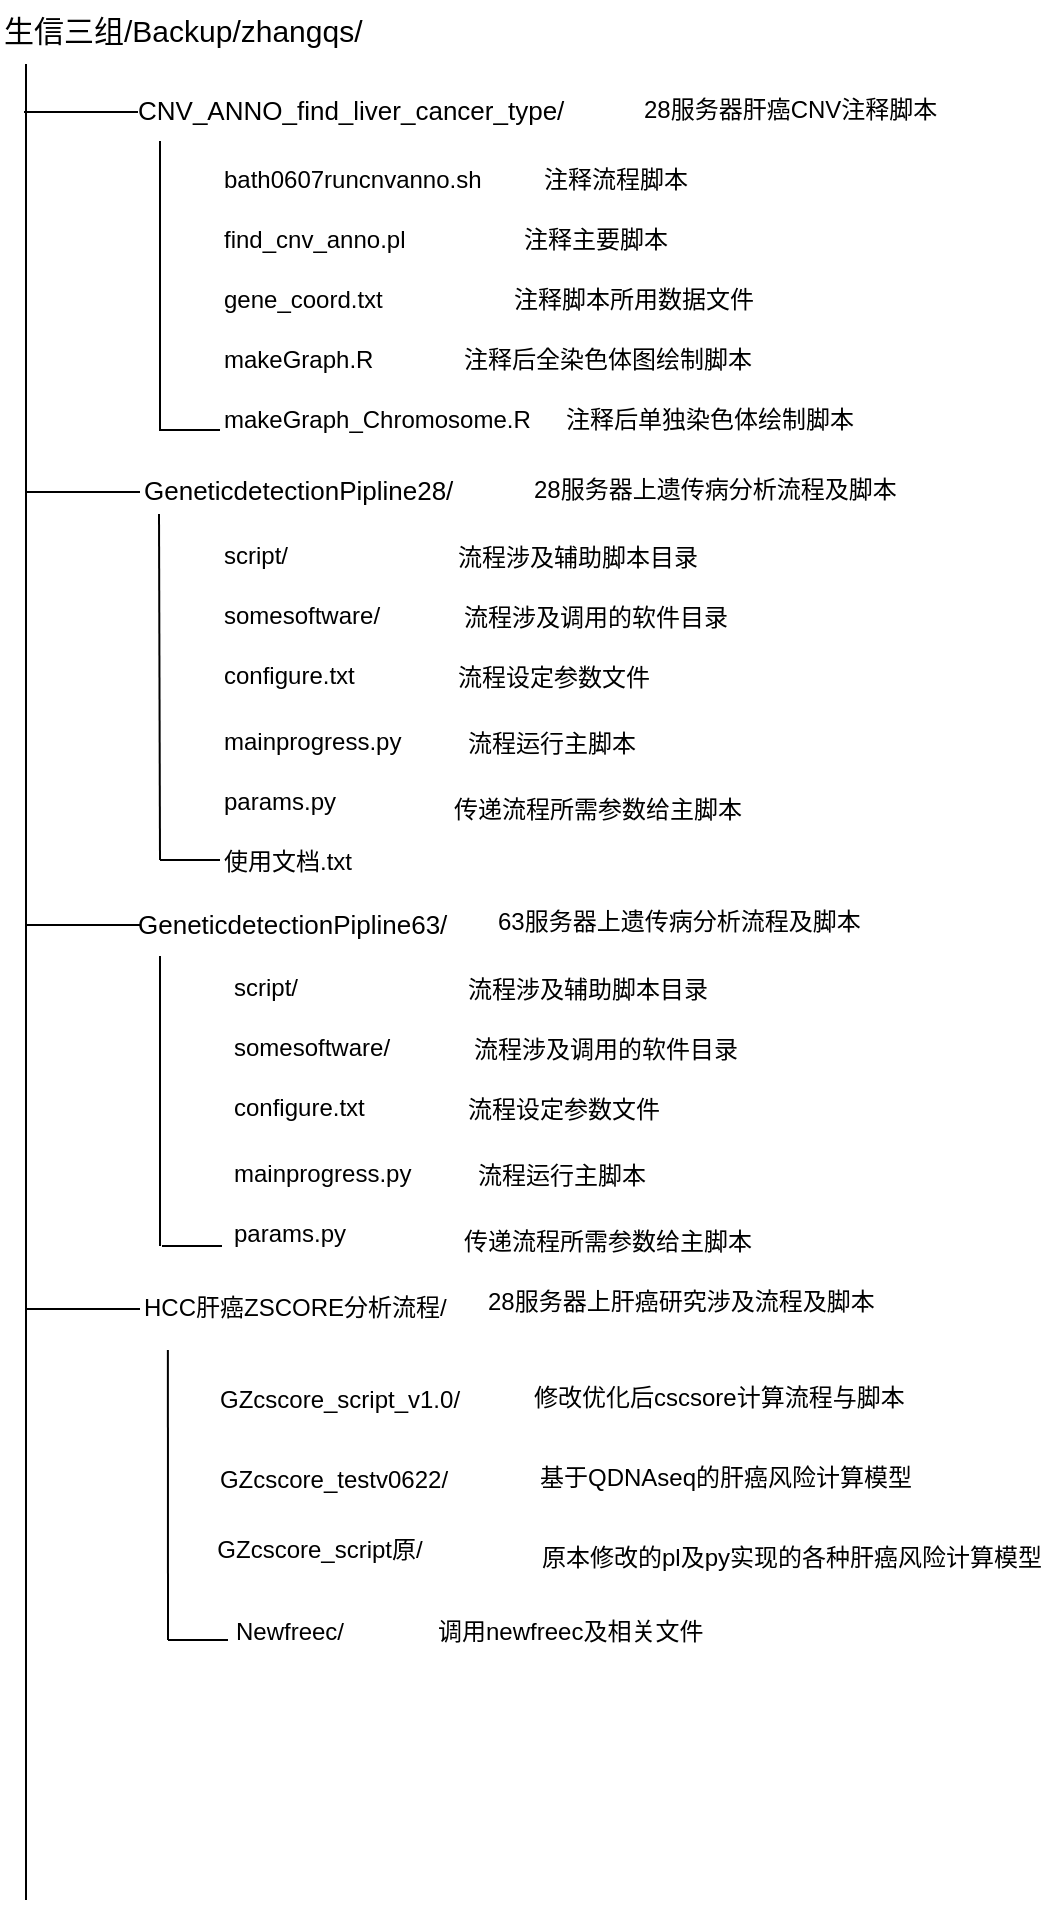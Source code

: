 <mxfile version="10.8.9" type="github"><diagram id="uSwHeNnN7k_FUcRtIJBM" name="Page-1"><mxGraphModel dx="1098" dy="562" grid="1" gridSize="10" guides="1" tooltips="1" connect="1" arrows="1" fold="1" page="1" pageScale="1" pageWidth="583" pageHeight="413" math="0" shadow="0"><root><mxCell id="0"/><mxCell id="1" parent="0"/><mxCell id="jwFbUUHp2pP8ieXxaINL-1" value="&lt;font style=&quot;font-size: 15px&quot;&gt;生信三组/Backup/zhangqs/&lt;/font&gt;" style="text;html=1;" vertex="1" parent="1"><mxGeometry x="10" y="10" width="170" height="30" as="geometry"/></mxCell><mxCell id="jwFbUUHp2pP8ieXxaINL-2" value="&lt;font style=&quot;font-size: 13px&quot;&gt;CNV_ANNO_find_liver_cancer_type/&lt;/font&gt;" style="text;html=1;" vertex="1" parent="1"><mxGeometry x="77" y="50.5" width="220" height="30" as="geometry"/></mxCell><mxCell id="jwFbUUHp2pP8ieXxaINL-3" value="28服务器肝癌CNV注释脚本" style="text;html=1;" vertex="1" parent="1"><mxGeometry x="330" y="51" width="170" height="30" as="geometry"/></mxCell><mxCell id="jwFbUUHp2pP8ieXxaINL-4" value="bath0607runcnvanno.sh" style="text;html=1;" vertex="1" parent="1"><mxGeometry x="120" y="86" width="150" height="30" as="geometry"/></mxCell><mxCell id="jwFbUUHp2pP8ieXxaINL-5" value="find_cnv_anno.pl" style="text;html=1;" vertex="1" parent="1"><mxGeometry x="120" y="116" width="120" height="30" as="geometry"/></mxCell><mxCell id="jwFbUUHp2pP8ieXxaINL-6" value="gene_coord.txt" style="text;html=1;" vertex="1" parent="1"><mxGeometry x="120" y="146" width="100" height="30" as="geometry"/></mxCell><mxCell id="jwFbUUHp2pP8ieXxaINL-7" value="makeGraph.R" style="text;html=1;" vertex="1" parent="1"><mxGeometry x="120" y="176" width="100" height="30" as="geometry"/></mxCell><mxCell id="jwFbUUHp2pP8ieXxaINL-8" value="makeGraph_Chromosome.R" style="text;html=1;" vertex="1" parent="1"><mxGeometry x="120" y="206" width="180" height="30" as="geometry"/></mxCell><mxCell id="jwFbUUHp2pP8ieXxaINL-9" value="&lt;font style=&quot;font-size: 13px&quot;&gt;GeneticdetectionPipline28/&lt;/font&gt;" style="text;html=1;" vertex="1" parent="1"><mxGeometry x="80" y="241" width="160" height="30" as="geometry"/></mxCell><mxCell id="jwFbUUHp2pP8ieXxaINL-10" value="script/" style="text;html=1;" vertex="1" parent="1"><mxGeometry x="120" y="274" width="60" height="30" as="geometry"/></mxCell><mxCell id="jwFbUUHp2pP8ieXxaINL-11" value="somesoftware/" style="text;html=1;" vertex="1" parent="1"><mxGeometry x="120" y="304" width="100" height="30" as="geometry"/></mxCell><mxCell id="jwFbUUHp2pP8ieXxaINL-12" value="configure.txt" style="text;html=1;" vertex="1" parent="1"><mxGeometry x="120" y="334" width="90" height="30" as="geometry"/></mxCell><mxCell id="jwFbUUHp2pP8ieXxaINL-13" value="mainprogress.py" style="text;html=1;" vertex="1" parent="1"><mxGeometry x="120" y="367" width="110" height="30" as="geometry"/></mxCell><mxCell id="jwFbUUHp2pP8ieXxaINL-14" value="params.py" style="text;html=1;" vertex="1" parent="1"><mxGeometry x="120" y="397" width="80" height="30" as="geometry"/></mxCell><mxCell id="jwFbUUHp2pP8ieXxaINL-15" value="使用文档.txt" style="text;html=1;" vertex="1" parent="1"><mxGeometry x="120" y="427" width="90" height="30" as="geometry"/></mxCell><mxCell id="jwFbUUHp2pP8ieXxaINL-16" value="&lt;font style=&quot;font-size: 13px&quot;&gt;GeneticdetectionPipline63/&lt;/font&gt;" style="text;html=1;" vertex="1" parent="1"><mxGeometry x="77" y="458" width="160" height="30" as="geometry"/></mxCell><mxCell id="jwFbUUHp2pP8ieXxaINL-17" value="HCC肝癌ZSCORE分析流程/" style="text;html=1;" vertex="1" parent="1"><mxGeometry x="80" y="650" width="170" height="30" as="geometry"/></mxCell><mxCell id="jwFbUUHp2pP8ieXxaINL-18" value="注释流程脚本" style="text;html=1;" vertex="1" parent="1"><mxGeometry x="280" y="86" width="100" height="30" as="geometry"/></mxCell><mxCell id="jwFbUUHp2pP8ieXxaINL-19" value="注释主要脚本" style="text;html=1;" vertex="1" parent="1"><mxGeometry x="270" y="116" width="100" height="30" as="geometry"/></mxCell><mxCell id="jwFbUUHp2pP8ieXxaINL-20" value="注释脚本所用数据文件" style="text;html=1;" vertex="1" parent="1"><mxGeometry x="265" y="146" width="130" height="30" as="geometry"/></mxCell><mxCell id="jwFbUUHp2pP8ieXxaINL-21" value="注释后全染色体图绘制脚本" style="text;html=1;" vertex="1" parent="1"><mxGeometry x="240" y="176" width="170" height="30" as="geometry"/></mxCell><mxCell id="jwFbUUHp2pP8ieXxaINL-22" value="注释后单独染色体绘制脚本" style="text;html=1;" vertex="1" parent="1"><mxGeometry x="291" y="206" width="170" height="30" as="geometry"/></mxCell><mxCell id="jwFbUUHp2pP8ieXxaINL-23" value="" style="endArrow=none;html=1;" edge="1" parent="1"><mxGeometry width="50" height="50" relative="1" as="geometry"><mxPoint x="23" y="42" as="sourcePoint"/><mxPoint x="23" y="960" as="targetPoint"/></mxGeometry></mxCell><mxCell id="jwFbUUHp2pP8ieXxaINL-24" value="28服务器上遗传病分析流程及脚本" style="text;html=1;" vertex="1" parent="1"><mxGeometry x="275" y="241" width="210" height="30" as="geometry"/></mxCell><mxCell id="jwFbUUHp2pP8ieXxaINL-25" value="流程涉及辅助脚本目录" style="text;html=1;" vertex="1" parent="1"><mxGeometry x="237" y="275" width="150" height="30" as="geometry"/></mxCell><mxCell id="jwFbUUHp2pP8ieXxaINL-26" value="流程涉及调用的软件目录" style="text;html=1;" vertex="1" parent="1"><mxGeometry x="240" y="305" width="160" height="30" as="geometry"/></mxCell><mxCell id="jwFbUUHp2pP8ieXxaINL-27" value="流程设定参数文件" style="text;html=1;" vertex="1" parent="1"><mxGeometry x="237" y="335" width="120" height="30" as="geometry"/></mxCell><mxCell id="jwFbUUHp2pP8ieXxaINL-28" value="流程运行主脚本" style="text;html=1;" vertex="1" parent="1"><mxGeometry x="242" y="368" width="110" height="30" as="geometry"/></mxCell><mxCell id="jwFbUUHp2pP8ieXxaINL-29" value="传递流程所需参数给主脚本" style="text;html=1;" vertex="1" parent="1"><mxGeometry x="235" y="401" width="170" height="30" as="geometry"/></mxCell><mxCell id="jwFbUUHp2pP8ieXxaINL-30" value="" style="endArrow=none;html=1;entryX=0;entryY=0.5;entryDx=0;entryDy=0;" edge="1" parent="1"><mxGeometry width="50" height="50" relative="1" as="geometry"><mxPoint x="22" y="66" as="sourcePoint"/><mxPoint x="79" y="66" as="targetPoint"/></mxGeometry></mxCell><mxCell id="jwFbUUHp2pP8ieXxaINL-31" value="" style="endArrow=none;html=1;entryX=0;entryY=0.5;entryDx=0;entryDy=0;" edge="1" parent="1"><mxGeometry width="50" height="50" relative="1" as="geometry"><mxPoint x="23" y="256" as="sourcePoint"/><mxPoint x="80" y="256" as="targetPoint"/></mxGeometry></mxCell><mxCell id="jwFbUUHp2pP8ieXxaINL-32" value="" style="endArrow=none;html=1;entryX=0;entryY=0.5;entryDx=0;entryDy=0;" edge="1" parent="1"><mxGeometry width="50" height="50" relative="1" as="geometry"><mxPoint x="23" y="472.5" as="sourcePoint"/><mxPoint x="80" y="472.5" as="targetPoint"/></mxGeometry></mxCell><mxCell id="jwFbUUHp2pP8ieXxaINL-33" value="script/" style="text;html=1;" vertex="1" parent="1"><mxGeometry x="125" y="490" width="60" height="30" as="geometry"/></mxCell><mxCell id="jwFbUUHp2pP8ieXxaINL-34" value="somesoftware/" style="text;html=1;" vertex="1" parent="1"><mxGeometry x="125" y="520" width="100" height="30" as="geometry"/></mxCell><mxCell id="jwFbUUHp2pP8ieXxaINL-35" value="configure.txt" style="text;html=1;" vertex="1" parent="1"><mxGeometry x="125" y="550" width="90" height="30" as="geometry"/></mxCell><mxCell id="jwFbUUHp2pP8ieXxaINL-36" value="mainprogress.py" style="text;html=1;" vertex="1" parent="1"><mxGeometry x="125" y="583" width="110" height="30" as="geometry"/></mxCell><mxCell id="jwFbUUHp2pP8ieXxaINL-37" value="params.py" style="text;html=1;" vertex="1" parent="1"><mxGeometry x="125" y="613" width="80" height="30" as="geometry"/></mxCell><mxCell id="jwFbUUHp2pP8ieXxaINL-38" value="流程涉及辅助脚本目录" style="text;html=1;" vertex="1" parent="1"><mxGeometry x="242" y="491" width="150" height="30" as="geometry"/></mxCell><mxCell id="jwFbUUHp2pP8ieXxaINL-39" value="流程涉及调用的软件目录" style="text;html=1;" vertex="1" parent="1"><mxGeometry x="245" y="521" width="160" height="30" as="geometry"/></mxCell><mxCell id="jwFbUUHp2pP8ieXxaINL-40" value="流程设定参数文件" style="text;html=1;" vertex="1" parent="1"><mxGeometry x="242" y="551" width="120" height="30" as="geometry"/></mxCell><mxCell id="jwFbUUHp2pP8ieXxaINL-41" value="流程运行主脚本" style="text;html=1;" vertex="1" parent="1"><mxGeometry x="247" y="584" width="110" height="30" as="geometry"/></mxCell><mxCell id="jwFbUUHp2pP8ieXxaINL-42" value="传递流程所需参数给主脚本" style="text;html=1;" vertex="1" parent="1"><mxGeometry x="240" y="617" width="170" height="30" as="geometry"/></mxCell><mxCell id="jwFbUUHp2pP8ieXxaINL-63" value="63服务器上遗传病分析流程及脚本" style="text;html=1;" vertex="1" parent="1"><mxGeometry x="257" y="457" width="210" height="30" as="geometry"/></mxCell><mxCell id="jwFbUUHp2pP8ieXxaINL-66" value="" style="endArrow=none;html=1;entryX=0;entryY=0.5;entryDx=0;entryDy=0;" edge="1" parent="1"><mxGeometry width="50" height="50" relative="1" as="geometry"><mxPoint x="23" y="664.5" as="sourcePoint"/><mxPoint x="80" y="664.5" as="targetPoint"/></mxGeometry></mxCell><mxCell id="jwFbUUHp2pP8ieXxaINL-67" value="28服务器上肝癌研究涉及流程及脚本" style="text;html=1;" vertex="1" parent="1"><mxGeometry x="252" y="647" width="210" height="30" as="geometry"/></mxCell><mxCell id="jwFbUUHp2pP8ieXxaINL-70" value="GZcscore_script_v1.0/" style="text;html=1;strokeColor=none;fillColor=none;align=center;verticalAlign=middle;whiteSpace=wrap;rounded=0;" vertex="1" parent="1"><mxGeometry x="160" y="700" width="40" height="20" as="geometry"/></mxCell><mxCell id="jwFbUUHp2pP8ieXxaINL-71" value="修改优化后cscsore计算流程与脚本" style="text;html=1;" vertex="1" parent="1"><mxGeometry x="275" y="695" width="120" height="30" as="geometry"/></mxCell><mxCell id="jwFbUUHp2pP8ieXxaINL-72" value="GZcscore_testv0622/" style="text;html=1;strokeColor=none;fillColor=none;align=center;verticalAlign=middle;whiteSpace=wrap;rounded=0;" vertex="1" parent="1"><mxGeometry x="157" y="740" width="40" height="20" as="geometry"/></mxCell><mxCell id="jwFbUUHp2pP8ieXxaINL-73" value="基于QDNAseq的肝癌风险计算模型" style="text;html=1;" vertex="1" parent="1"><mxGeometry x="277.5" y="735" width="120" height="30" as="geometry"/></mxCell><mxCell id="jwFbUUHp2pP8ieXxaINL-75" value="GZcscore_script原/" style="text;html=1;strokeColor=none;fillColor=none;align=center;verticalAlign=middle;whiteSpace=wrap;rounded=0;" vertex="1" parent="1"><mxGeometry x="110" y="775" width="120" height="20" as="geometry"/></mxCell><mxCell id="jwFbUUHp2pP8ieXxaINL-76" value="原本修改的pl及py实现的各种肝癌风险计算模型" style="text;html=1;" vertex="1" parent="1"><mxGeometry x="278.5" y="775" width="120" height="30" as="geometry"/></mxCell><mxCell id="jwFbUUHp2pP8ieXxaINL-77" value="Newfreec/" style="text;html=1;strokeColor=none;fillColor=none;align=center;verticalAlign=middle;whiteSpace=wrap;rounded=0;" vertex="1" parent="1"><mxGeometry x="135" y="816" width="40" height="20" as="geometry"/></mxCell><mxCell id="jwFbUUHp2pP8ieXxaINL-78" value="调用newfreec及相关文件" style="text;html=1;resizable=0;points=[];autosize=1;align=left;verticalAlign=top;spacingTop=-4;" vertex="1" parent="1"><mxGeometry x="227" y="816" width="150" height="20" as="geometry"/></mxCell><mxCell id="jwFbUUHp2pP8ieXxaINL-80" value="" style="endArrow=none;html=1;exitX=0.082;exitY=1.167;exitDx=0;exitDy=0;exitPerimeter=0;" edge="1" parent="1" source="jwFbUUHp2pP8ieXxaINL-17"><mxGeometry width="50" height="50" relative="1" as="geometry"><mxPoint x="-30" y="840" as="sourcePoint"/><mxPoint x="94" y="830" as="targetPoint"/></mxGeometry></mxCell><mxCell id="jwFbUUHp2pP8ieXxaINL-81" value="" style="endArrow=none;html=1;exitX=0.082;exitY=1.167;exitDx=0;exitDy=0;exitPerimeter=0;" edge="1" parent="1"><mxGeometry width="50" height="50" relative="1" as="geometry"><mxPoint x="90" y="488" as="sourcePoint"/><mxPoint x="90" y="633" as="targetPoint"/></mxGeometry></mxCell><mxCell id="jwFbUUHp2pP8ieXxaINL-82" value="" style="endArrow=none;html=1;exitX=0.082;exitY=1.167;exitDx=0;exitDy=0;exitPerimeter=0;" edge="1" parent="1"><mxGeometry width="50" height="50" relative="1" as="geometry"><mxPoint x="89.5" y="267" as="sourcePoint"/><mxPoint x="90" y="440" as="targetPoint"/></mxGeometry></mxCell><mxCell id="jwFbUUHp2pP8ieXxaINL-83" value="" style="endArrow=none;html=1;exitX=0.082;exitY=1.167;exitDx=0;exitDy=0;exitPerimeter=0;" edge="1" parent="1"><mxGeometry width="50" height="50" relative="1" as="geometry"><mxPoint x="90" y="80.5" as="sourcePoint"/><mxPoint x="90" y="225.5" as="targetPoint"/></mxGeometry></mxCell><mxCell id="jwFbUUHp2pP8ieXxaINL-84" value="" style="endArrow=none;html=1;" edge="1" parent="1"><mxGeometry width="50" height="50" relative="1" as="geometry"><mxPoint x="94" y="830" as="sourcePoint"/><mxPoint x="124" y="830" as="targetPoint"/></mxGeometry></mxCell><mxCell id="jwFbUUHp2pP8ieXxaINL-85" value="" style="endArrow=none;html=1;" edge="1" parent="1"><mxGeometry width="50" height="50" relative="1" as="geometry"><mxPoint x="91" y="633" as="sourcePoint"/><mxPoint x="121" y="633" as="targetPoint"/></mxGeometry></mxCell><mxCell id="jwFbUUHp2pP8ieXxaINL-88" value="" style="endArrow=none;html=1;" edge="1" parent="1"><mxGeometry width="50" height="50" relative="1" as="geometry"><mxPoint x="90" y="440" as="sourcePoint"/><mxPoint x="120" y="440" as="targetPoint"/></mxGeometry></mxCell><mxCell id="jwFbUUHp2pP8ieXxaINL-89" value="" style="endArrow=none;html=1;" edge="1" parent="1"><mxGeometry width="50" height="50" relative="1" as="geometry"><mxPoint x="90" y="225" as="sourcePoint"/><mxPoint x="120" y="225" as="targetPoint"/></mxGeometry></mxCell></root></mxGraphModel></diagram></mxfile>